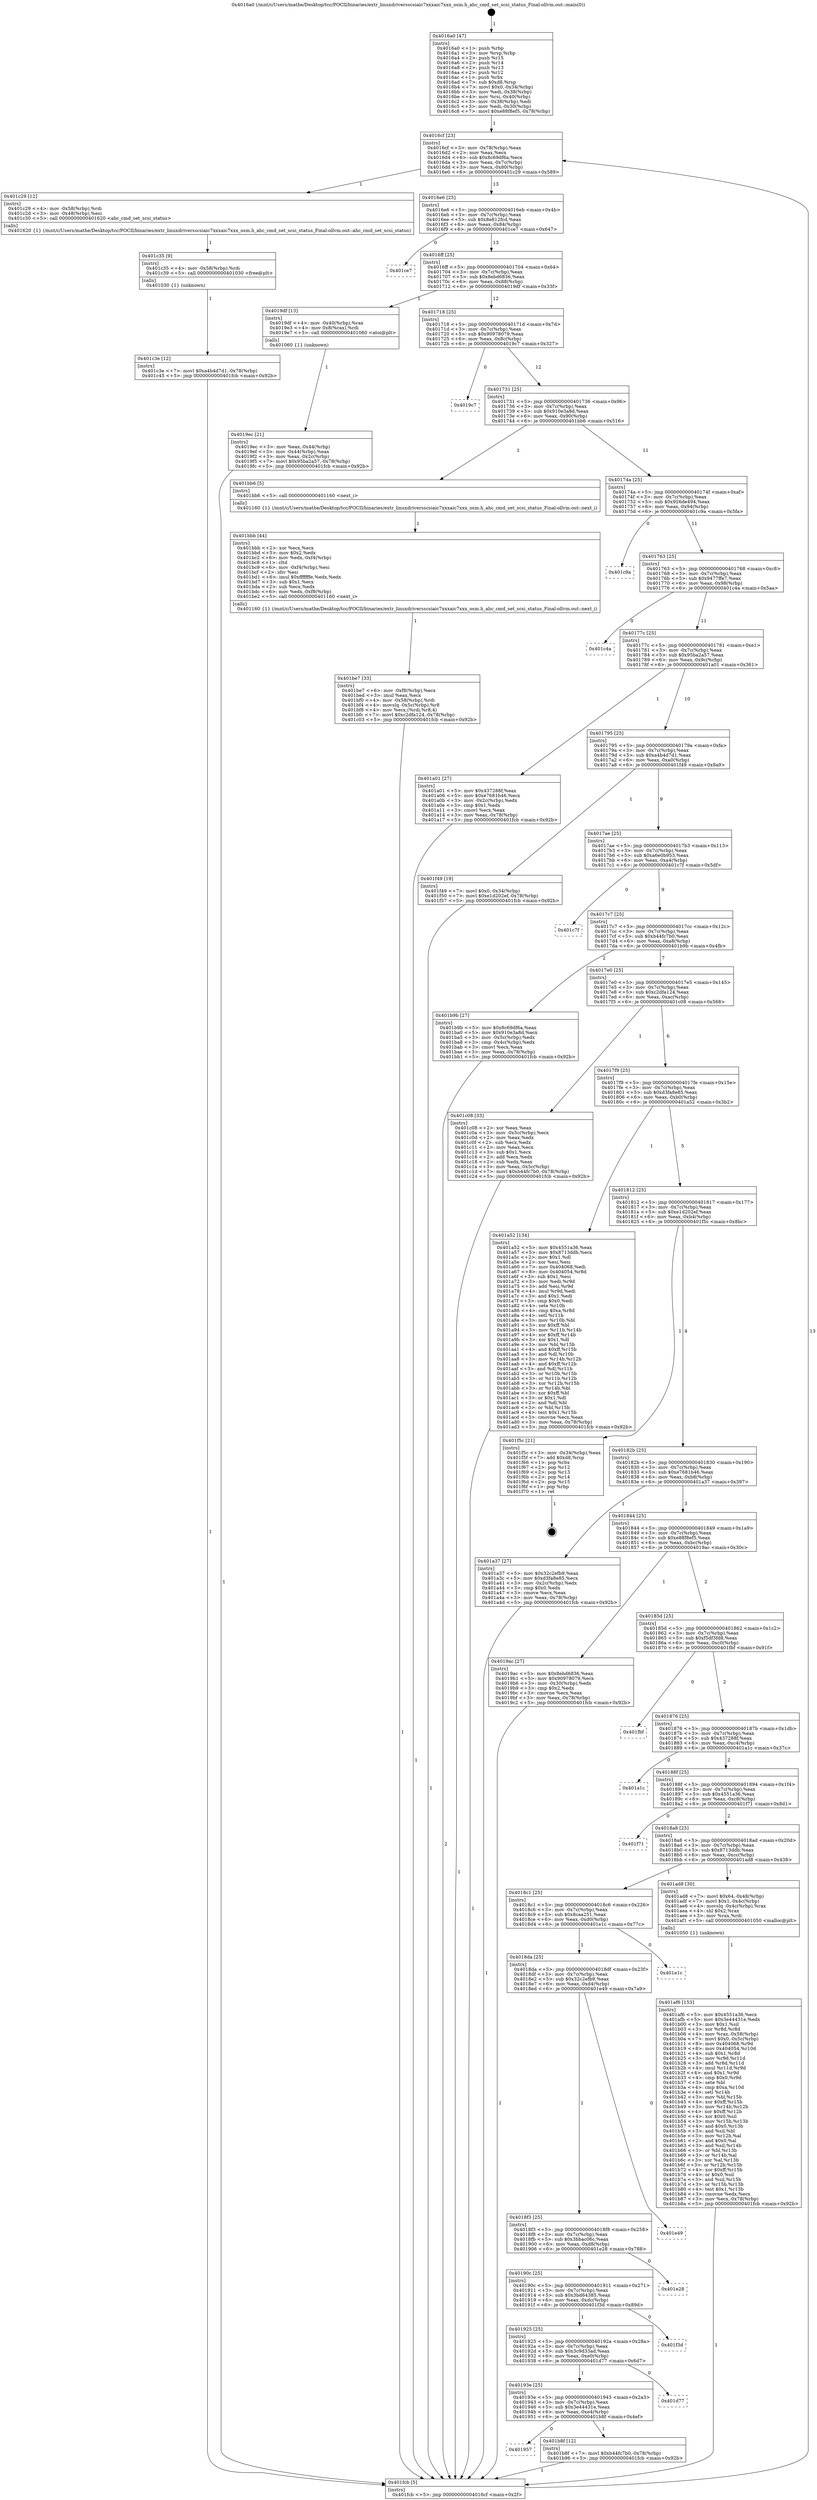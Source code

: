 digraph "0x4016a0" {
  label = "0x4016a0 (/mnt/c/Users/mathe/Desktop/tcc/POCII/binaries/extr_linuxdriversscsiaic7xxxaic7xxx_osm.h_ahc_cmd_set_scsi_status_Final-ollvm.out::main(0))"
  labelloc = "t"
  node[shape=record]

  Entry [label="",width=0.3,height=0.3,shape=circle,fillcolor=black,style=filled]
  "0x4016cf" [label="{
     0x4016cf [23]\l
     | [instrs]\l
     &nbsp;&nbsp;0x4016cf \<+3\>: mov -0x78(%rbp),%eax\l
     &nbsp;&nbsp;0x4016d2 \<+2\>: mov %eax,%ecx\l
     &nbsp;&nbsp;0x4016d4 \<+6\>: sub $0x8c69df6a,%ecx\l
     &nbsp;&nbsp;0x4016da \<+3\>: mov %eax,-0x7c(%rbp)\l
     &nbsp;&nbsp;0x4016dd \<+3\>: mov %ecx,-0x80(%rbp)\l
     &nbsp;&nbsp;0x4016e0 \<+6\>: je 0000000000401c29 \<main+0x589\>\l
  }"]
  "0x401c29" [label="{
     0x401c29 [12]\l
     | [instrs]\l
     &nbsp;&nbsp;0x401c29 \<+4\>: mov -0x58(%rbp),%rdi\l
     &nbsp;&nbsp;0x401c2d \<+3\>: mov -0x48(%rbp),%esi\l
     &nbsp;&nbsp;0x401c30 \<+5\>: call 0000000000401620 \<ahc_cmd_set_scsi_status\>\l
     | [calls]\l
     &nbsp;&nbsp;0x401620 \{1\} (/mnt/c/Users/mathe/Desktop/tcc/POCII/binaries/extr_linuxdriversscsiaic7xxxaic7xxx_osm.h_ahc_cmd_set_scsi_status_Final-ollvm.out::ahc_cmd_set_scsi_status)\l
  }"]
  "0x4016e6" [label="{
     0x4016e6 [25]\l
     | [instrs]\l
     &nbsp;&nbsp;0x4016e6 \<+5\>: jmp 00000000004016eb \<main+0x4b\>\l
     &nbsp;&nbsp;0x4016eb \<+3\>: mov -0x7c(%rbp),%eax\l
     &nbsp;&nbsp;0x4016ee \<+5\>: sub $0x8e812fcd,%eax\l
     &nbsp;&nbsp;0x4016f3 \<+6\>: mov %eax,-0x84(%rbp)\l
     &nbsp;&nbsp;0x4016f9 \<+6\>: je 0000000000401ce7 \<main+0x647\>\l
  }"]
  Exit [label="",width=0.3,height=0.3,shape=circle,fillcolor=black,style=filled,peripheries=2]
  "0x401ce7" [label="{
     0x401ce7\l
  }", style=dashed]
  "0x4016ff" [label="{
     0x4016ff [25]\l
     | [instrs]\l
     &nbsp;&nbsp;0x4016ff \<+5\>: jmp 0000000000401704 \<main+0x64\>\l
     &nbsp;&nbsp;0x401704 \<+3\>: mov -0x7c(%rbp),%eax\l
     &nbsp;&nbsp;0x401707 \<+5\>: sub $0x8ebd6836,%eax\l
     &nbsp;&nbsp;0x40170c \<+6\>: mov %eax,-0x88(%rbp)\l
     &nbsp;&nbsp;0x401712 \<+6\>: je 00000000004019df \<main+0x33f\>\l
  }"]
  "0x401c3e" [label="{
     0x401c3e [12]\l
     | [instrs]\l
     &nbsp;&nbsp;0x401c3e \<+7\>: movl $0xa4b4d7d1,-0x78(%rbp)\l
     &nbsp;&nbsp;0x401c45 \<+5\>: jmp 0000000000401fcb \<main+0x92b\>\l
  }"]
  "0x4019df" [label="{
     0x4019df [13]\l
     | [instrs]\l
     &nbsp;&nbsp;0x4019df \<+4\>: mov -0x40(%rbp),%rax\l
     &nbsp;&nbsp;0x4019e3 \<+4\>: mov 0x8(%rax),%rdi\l
     &nbsp;&nbsp;0x4019e7 \<+5\>: call 0000000000401060 \<atoi@plt\>\l
     | [calls]\l
     &nbsp;&nbsp;0x401060 \{1\} (unknown)\l
  }"]
  "0x401718" [label="{
     0x401718 [25]\l
     | [instrs]\l
     &nbsp;&nbsp;0x401718 \<+5\>: jmp 000000000040171d \<main+0x7d\>\l
     &nbsp;&nbsp;0x40171d \<+3\>: mov -0x7c(%rbp),%eax\l
     &nbsp;&nbsp;0x401720 \<+5\>: sub $0x90978079,%eax\l
     &nbsp;&nbsp;0x401725 \<+6\>: mov %eax,-0x8c(%rbp)\l
     &nbsp;&nbsp;0x40172b \<+6\>: je 00000000004019c7 \<main+0x327\>\l
  }"]
  "0x401c35" [label="{
     0x401c35 [9]\l
     | [instrs]\l
     &nbsp;&nbsp;0x401c35 \<+4\>: mov -0x58(%rbp),%rdi\l
     &nbsp;&nbsp;0x401c39 \<+5\>: call 0000000000401030 \<free@plt\>\l
     | [calls]\l
     &nbsp;&nbsp;0x401030 \{1\} (unknown)\l
  }"]
  "0x4019c7" [label="{
     0x4019c7\l
  }", style=dashed]
  "0x401731" [label="{
     0x401731 [25]\l
     | [instrs]\l
     &nbsp;&nbsp;0x401731 \<+5\>: jmp 0000000000401736 \<main+0x96\>\l
     &nbsp;&nbsp;0x401736 \<+3\>: mov -0x7c(%rbp),%eax\l
     &nbsp;&nbsp;0x401739 \<+5\>: sub $0x910e3a8d,%eax\l
     &nbsp;&nbsp;0x40173e \<+6\>: mov %eax,-0x90(%rbp)\l
     &nbsp;&nbsp;0x401744 \<+6\>: je 0000000000401bb6 \<main+0x516\>\l
  }"]
  "0x401be7" [label="{
     0x401be7 [33]\l
     | [instrs]\l
     &nbsp;&nbsp;0x401be7 \<+6\>: mov -0xf8(%rbp),%ecx\l
     &nbsp;&nbsp;0x401bed \<+3\>: imul %eax,%ecx\l
     &nbsp;&nbsp;0x401bf0 \<+4\>: mov -0x58(%rbp),%rdi\l
     &nbsp;&nbsp;0x401bf4 \<+4\>: movslq -0x5c(%rbp),%r8\l
     &nbsp;&nbsp;0x401bf8 \<+4\>: mov %ecx,(%rdi,%r8,4)\l
     &nbsp;&nbsp;0x401bfc \<+7\>: movl $0xc2dfa124,-0x78(%rbp)\l
     &nbsp;&nbsp;0x401c03 \<+5\>: jmp 0000000000401fcb \<main+0x92b\>\l
  }"]
  "0x401bb6" [label="{
     0x401bb6 [5]\l
     | [instrs]\l
     &nbsp;&nbsp;0x401bb6 \<+5\>: call 0000000000401160 \<next_i\>\l
     | [calls]\l
     &nbsp;&nbsp;0x401160 \{1\} (/mnt/c/Users/mathe/Desktop/tcc/POCII/binaries/extr_linuxdriversscsiaic7xxxaic7xxx_osm.h_ahc_cmd_set_scsi_status_Final-ollvm.out::next_i)\l
  }"]
  "0x40174a" [label="{
     0x40174a [25]\l
     | [instrs]\l
     &nbsp;&nbsp;0x40174a \<+5\>: jmp 000000000040174f \<main+0xaf\>\l
     &nbsp;&nbsp;0x40174f \<+3\>: mov -0x7c(%rbp),%eax\l
     &nbsp;&nbsp;0x401752 \<+5\>: sub $0x926de494,%eax\l
     &nbsp;&nbsp;0x401757 \<+6\>: mov %eax,-0x94(%rbp)\l
     &nbsp;&nbsp;0x40175d \<+6\>: je 0000000000401c9a \<main+0x5fa\>\l
  }"]
  "0x401bbb" [label="{
     0x401bbb [44]\l
     | [instrs]\l
     &nbsp;&nbsp;0x401bbb \<+2\>: xor %ecx,%ecx\l
     &nbsp;&nbsp;0x401bbd \<+5\>: mov $0x2,%edx\l
     &nbsp;&nbsp;0x401bc2 \<+6\>: mov %edx,-0xf4(%rbp)\l
     &nbsp;&nbsp;0x401bc8 \<+1\>: cltd\l
     &nbsp;&nbsp;0x401bc9 \<+6\>: mov -0xf4(%rbp),%esi\l
     &nbsp;&nbsp;0x401bcf \<+2\>: idiv %esi\l
     &nbsp;&nbsp;0x401bd1 \<+6\>: imul $0xfffffffe,%edx,%edx\l
     &nbsp;&nbsp;0x401bd7 \<+3\>: sub $0x1,%ecx\l
     &nbsp;&nbsp;0x401bda \<+2\>: sub %ecx,%edx\l
     &nbsp;&nbsp;0x401bdc \<+6\>: mov %edx,-0xf8(%rbp)\l
     &nbsp;&nbsp;0x401be2 \<+5\>: call 0000000000401160 \<next_i\>\l
     | [calls]\l
     &nbsp;&nbsp;0x401160 \{1\} (/mnt/c/Users/mathe/Desktop/tcc/POCII/binaries/extr_linuxdriversscsiaic7xxxaic7xxx_osm.h_ahc_cmd_set_scsi_status_Final-ollvm.out::next_i)\l
  }"]
  "0x401c9a" [label="{
     0x401c9a\l
  }", style=dashed]
  "0x401763" [label="{
     0x401763 [25]\l
     | [instrs]\l
     &nbsp;&nbsp;0x401763 \<+5\>: jmp 0000000000401768 \<main+0xc8\>\l
     &nbsp;&nbsp;0x401768 \<+3\>: mov -0x7c(%rbp),%eax\l
     &nbsp;&nbsp;0x40176b \<+5\>: sub $0x9477ffe7,%eax\l
     &nbsp;&nbsp;0x401770 \<+6\>: mov %eax,-0x98(%rbp)\l
     &nbsp;&nbsp;0x401776 \<+6\>: je 0000000000401c4a \<main+0x5aa\>\l
  }"]
  "0x401957" [label="{
     0x401957\l
  }", style=dashed]
  "0x401c4a" [label="{
     0x401c4a\l
  }", style=dashed]
  "0x40177c" [label="{
     0x40177c [25]\l
     | [instrs]\l
     &nbsp;&nbsp;0x40177c \<+5\>: jmp 0000000000401781 \<main+0xe1\>\l
     &nbsp;&nbsp;0x401781 \<+3\>: mov -0x7c(%rbp),%eax\l
     &nbsp;&nbsp;0x401784 \<+5\>: sub $0x95ba2a57,%eax\l
     &nbsp;&nbsp;0x401789 \<+6\>: mov %eax,-0x9c(%rbp)\l
     &nbsp;&nbsp;0x40178f \<+6\>: je 0000000000401a01 \<main+0x361\>\l
  }"]
  "0x401b8f" [label="{
     0x401b8f [12]\l
     | [instrs]\l
     &nbsp;&nbsp;0x401b8f \<+7\>: movl $0xb44fc7b0,-0x78(%rbp)\l
     &nbsp;&nbsp;0x401b96 \<+5\>: jmp 0000000000401fcb \<main+0x92b\>\l
  }"]
  "0x401a01" [label="{
     0x401a01 [27]\l
     | [instrs]\l
     &nbsp;&nbsp;0x401a01 \<+5\>: mov $0x437288f,%eax\l
     &nbsp;&nbsp;0x401a06 \<+5\>: mov $0xe7681b46,%ecx\l
     &nbsp;&nbsp;0x401a0b \<+3\>: mov -0x2c(%rbp),%edx\l
     &nbsp;&nbsp;0x401a0e \<+3\>: cmp $0x1,%edx\l
     &nbsp;&nbsp;0x401a11 \<+3\>: cmovl %ecx,%eax\l
     &nbsp;&nbsp;0x401a14 \<+3\>: mov %eax,-0x78(%rbp)\l
     &nbsp;&nbsp;0x401a17 \<+5\>: jmp 0000000000401fcb \<main+0x92b\>\l
  }"]
  "0x401795" [label="{
     0x401795 [25]\l
     | [instrs]\l
     &nbsp;&nbsp;0x401795 \<+5\>: jmp 000000000040179a \<main+0xfa\>\l
     &nbsp;&nbsp;0x40179a \<+3\>: mov -0x7c(%rbp),%eax\l
     &nbsp;&nbsp;0x40179d \<+5\>: sub $0xa4b4d7d1,%eax\l
     &nbsp;&nbsp;0x4017a2 \<+6\>: mov %eax,-0xa0(%rbp)\l
     &nbsp;&nbsp;0x4017a8 \<+6\>: je 0000000000401f49 \<main+0x8a9\>\l
  }"]
  "0x40193e" [label="{
     0x40193e [25]\l
     | [instrs]\l
     &nbsp;&nbsp;0x40193e \<+5\>: jmp 0000000000401943 \<main+0x2a3\>\l
     &nbsp;&nbsp;0x401943 \<+3\>: mov -0x7c(%rbp),%eax\l
     &nbsp;&nbsp;0x401946 \<+5\>: sub $0x3e44431e,%eax\l
     &nbsp;&nbsp;0x40194b \<+6\>: mov %eax,-0xe4(%rbp)\l
     &nbsp;&nbsp;0x401951 \<+6\>: je 0000000000401b8f \<main+0x4ef\>\l
  }"]
  "0x401f49" [label="{
     0x401f49 [19]\l
     | [instrs]\l
     &nbsp;&nbsp;0x401f49 \<+7\>: movl $0x0,-0x34(%rbp)\l
     &nbsp;&nbsp;0x401f50 \<+7\>: movl $0xe1d202ef,-0x78(%rbp)\l
     &nbsp;&nbsp;0x401f57 \<+5\>: jmp 0000000000401fcb \<main+0x92b\>\l
  }"]
  "0x4017ae" [label="{
     0x4017ae [25]\l
     | [instrs]\l
     &nbsp;&nbsp;0x4017ae \<+5\>: jmp 00000000004017b3 \<main+0x113\>\l
     &nbsp;&nbsp;0x4017b3 \<+3\>: mov -0x7c(%rbp),%eax\l
     &nbsp;&nbsp;0x4017b6 \<+5\>: sub $0xa6e0b953,%eax\l
     &nbsp;&nbsp;0x4017bb \<+6\>: mov %eax,-0xa4(%rbp)\l
     &nbsp;&nbsp;0x4017c1 \<+6\>: je 0000000000401c7f \<main+0x5df\>\l
  }"]
  "0x401d77" [label="{
     0x401d77\l
  }", style=dashed]
  "0x401c7f" [label="{
     0x401c7f\l
  }", style=dashed]
  "0x4017c7" [label="{
     0x4017c7 [25]\l
     | [instrs]\l
     &nbsp;&nbsp;0x4017c7 \<+5\>: jmp 00000000004017cc \<main+0x12c\>\l
     &nbsp;&nbsp;0x4017cc \<+3\>: mov -0x7c(%rbp),%eax\l
     &nbsp;&nbsp;0x4017cf \<+5\>: sub $0xb44fc7b0,%eax\l
     &nbsp;&nbsp;0x4017d4 \<+6\>: mov %eax,-0xa8(%rbp)\l
     &nbsp;&nbsp;0x4017da \<+6\>: je 0000000000401b9b \<main+0x4fb\>\l
  }"]
  "0x401925" [label="{
     0x401925 [25]\l
     | [instrs]\l
     &nbsp;&nbsp;0x401925 \<+5\>: jmp 000000000040192a \<main+0x28a\>\l
     &nbsp;&nbsp;0x40192a \<+3\>: mov -0x7c(%rbp),%eax\l
     &nbsp;&nbsp;0x40192d \<+5\>: sub $0x3c9d33ad,%eax\l
     &nbsp;&nbsp;0x401932 \<+6\>: mov %eax,-0xe0(%rbp)\l
     &nbsp;&nbsp;0x401938 \<+6\>: je 0000000000401d77 \<main+0x6d7\>\l
  }"]
  "0x401b9b" [label="{
     0x401b9b [27]\l
     | [instrs]\l
     &nbsp;&nbsp;0x401b9b \<+5\>: mov $0x8c69df6a,%eax\l
     &nbsp;&nbsp;0x401ba0 \<+5\>: mov $0x910e3a8d,%ecx\l
     &nbsp;&nbsp;0x401ba5 \<+3\>: mov -0x5c(%rbp),%edx\l
     &nbsp;&nbsp;0x401ba8 \<+3\>: cmp -0x4c(%rbp),%edx\l
     &nbsp;&nbsp;0x401bab \<+3\>: cmovl %ecx,%eax\l
     &nbsp;&nbsp;0x401bae \<+3\>: mov %eax,-0x78(%rbp)\l
     &nbsp;&nbsp;0x401bb1 \<+5\>: jmp 0000000000401fcb \<main+0x92b\>\l
  }"]
  "0x4017e0" [label="{
     0x4017e0 [25]\l
     | [instrs]\l
     &nbsp;&nbsp;0x4017e0 \<+5\>: jmp 00000000004017e5 \<main+0x145\>\l
     &nbsp;&nbsp;0x4017e5 \<+3\>: mov -0x7c(%rbp),%eax\l
     &nbsp;&nbsp;0x4017e8 \<+5\>: sub $0xc2dfa124,%eax\l
     &nbsp;&nbsp;0x4017ed \<+6\>: mov %eax,-0xac(%rbp)\l
     &nbsp;&nbsp;0x4017f3 \<+6\>: je 0000000000401c08 \<main+0x568\>\l
  }"]
  "0x401f3d" [label="{
     0x401f3d\l
  }", style=dashed]
  "0x401c08" [label="{
     0x401c08 [33]\l
     | [instrs]\l
     &nbsp;&nbsp;0x401c08 \<+2\>: xor %eax,%eax\l
     &nbsp;&nbsp;0x401c0a \<+3\>: mov -0x5c(%rbp),%ecx\l
     &nbsp;&nbsp;0x401c0d \<+2\>: mov %eax,%edx\l
     &nbsp;&nbsp;0x401c0f \<+2\>: sub %ecx,%edx\l
     &nbsp;&nbsp;0x401c11 \<+2\>: mov %eax,%ecx\l
     &nbsp;&nbsp;0x401c13 \<+3\>: sub $0x1,%ecx\l
     &nbsp;&nbsp;0x401c16 \<+2\>: add %ecx,%edx\l
     &nbsp;&nbsp;0x401c18 \<+2\>: sub %edx,%eax\l
     &nbsp;&nbsp;0x401c1a \<+3\>: mov %eax,-0x5c(%rbp)\l
     &nbsp;&nbsp;0x401c1d \<+7\>: movl $0xb44fc7b0,-0x78(%rbp)\l
     &nbsp;&nbsp;0x401c24 \<+5\>: jmp 0000000000401fcb \<main+0x92b\>\l
  }"]
  "0x4017f9" [label="{
     0x4017f9 [25]\l
     | [instrs]\l
     &nbsp;&nbsp;0x4017f9 \<+5\>: jmp 00000000004017fe \<main+0x15e\>\l
     &nbsp;&nbsp;0x4017fe \<+3\>: mov -0x7c(%rbp),%eax\l
     &nbsp;&nbsp;0x401801 \<+5\>: sub $0xd3fa8e85,%eax\l
     &nbsp;&nbsp;0x401806 \<+6\>: mov %eax,-0xb0(%rbp)\l
     &nbsp;&nbsp;0x40180c \<+6\>: je 0000000000401a52 \<main+0x3b2\>\l
  }"]
  "0x40190c" [label="{
     0x40190c [25]\l
     | [instrs]\l
     &nbsp;&nbsp;0x40190c \<+5\>: jmp 0000000000401911 \<main+0x271\>\l
     &nbsp;&nbsp;0x401911 \<+3\>: mov -0x7c(%rbp),%eax\l
     &nbsp;&nbsp;0x401914 \<+5\>: sub $0x3bd64385,%eax\l
     &nbsp;&nbsp;0x401919 \<+6\>: mov %eax,-0xdc(%rbp)\l
     &nbsp;&nbsp;0x40191f \<+6\>: je 0000000000401f3d \<main+0x89d\>\l
  }"]
  "0x401a52" [label="{
     0x401a52 [134]\l
     | [instrs]\l
     &nbsp;&nbsp;0x401a52 \<+5\>: mov $0x4551a36,%eax\l
     &nbsp;&nbsp;0x401a57 \<+5\>: mov $0x8713ddb,%ecx\l
     &nbsp;&nbsp;0x401a5c \<+2\>: mov $0x1,%dl\l
     &nbsp;&nbsp;0x401a5e \<+2\>: xor %esi,%esi\l
     &nbsp;&nbsp;0x401a60 \<+7\>: mov 0x404068,%edi\l
     &nbsp;&nbsp;0x401a67 \<+8\>: mov 0x404054,%r8d\l
     &nbsp;&nbsp;0x401a6f \<+3\>: sub $0x1,%esi\l
     &nbsp;&nbsp;0x401a72 \<+3\>: mov %edi,%r9d\l
     &nbsp;&nbsp;0x401a75 \<+3\>: add %esi,%r9d\l
     &nbsp;&nbsp;0x401a78 \<+4\>: imul %r9d,%edi\l
     &nbsp;&nbsp;0x401a7c \<+3\>: and $0x1,%edi\l
     &nbsp;&nbsp;0x401a7f \<+3\>: cmp $0x0,%edi\l
     &nbsp;&nbsp;0x401a82 \<+4\>: sete %r10b\l
     &nbsp;&nbsp;0x401a86 \<+4\>: cmp $0xa,%r8d\l
     &nbsp;&nbsp;0x401a8a \<+4\>: setl %r11b\l
     &nbsp;&nbsp;0x401a8e \<+3\>: mov %r10b,%bl\l
     &nbsp;&nbsp;0x401a91 \<+3\>: xor $0xff,%bl\l
     &nbsp;&nbsp;0x401a94 \<+3\>: mov %r11b,%r14b\l
     &nbsp;&nbsp;0x401a97 \<+4\>: xor $0xff,%r14b\l
     &nbsp;&nbsp;0x401a9b \<+3\>: xor $0x1,%dl\l
     &nbsp;&nbsp;0x401a9e \<+3\>: mov %bl,%r15b\l
     &nbsp;&nbsp;0x401aa1 \<+4\>: and $0xff,%r15b\l
     &nbsp;&nbsp;0x401aa5 \<+3\>: and %dl,%r10b\l
     &nbsp;&nbsp;0x401aa8 \<+3\>: mov %r14b,%r12b\l
     &nbsp;&nbsp;0x401aab \<+4\>: and $0xff,%r12b\l
     &nbsp;&nbsp;0x401aaf \<+3\>: and %dl,%r11b\l
     &nbsp;&nbsp;0x401ab2 \<+3\>: or %r10b,%r15b\l
     &nbsp;&nbsp;0x401ab5 \<+3\>: or %r11b,%r12b\l
     &nbsp;&nbsp;0x401ab8 \<+3\>: xor %r12b,%r15b\l
     &nbsp;&nbsp;0x401abb \<+3\>: or %r14b,%bl\l
     &nbsp;&nbsp;0x401abe \<+3\>: xor $0xff,%bl\l
     &nbsp;&nbsp;0x401ac1 \<+3\>: or $0x1,%dl\l
     &nbsp;&nbsp;0x401ac4 \<+2\>: and %dl,%bl\l
     &nbsp;&nbsp;0x401ac6 \<+3\>: or %bl,%r15b\l
     &nbsp;&nbsp;0x401ac9 \<+4\>: test $0x1,%r15b\l
     &nbsp;&nbsp;0x401acd \<+3\>: cmovne %ecx,%eax\l
     &nbsp;&nbsp;0x401ad0 \<+3\>: mov %eax,-0x78(%rbp)\l
     &nbsp;&nbsp;0x401ad3 \<+5\>: jmp 0000000000401fcb \<main+0x92b\>\l
  }"]
  "0x401812" [label="{
     0x401812 [25]\l
     | [instrs]\l
     &nbsp;&nbsp;0x401812 \<+5\>: jmp 0000000000401817 \<main+0x177\>\l
     &nbsp;&nbsp;0x401817 \<+3\>: mov -0x7c(%rbp),%eax\l
     &nbsp;&nbsp;0x40181a \<+5\>: sub $0xe1d202ef,%eax\l
     &nbsp;&nbsp;0x40181f \<+6\>: mov %eax,-0xb4(%rbp)\l
     &nbsp;&nbsp;0x401825 \<+6\>: je 0000000000401f5c \<main+0x8bc\>\l
  }"]
  "0x401e28" [label="{
     0x401e28\l
  }", style=dashed]
  "0x401f5c" [label="{
     0x401f5c [21]\l
     | [instrs]\l
     &nbsp;&nbsp;0x401f5c \<+3\>: mov -0x34(%rbp),%eax\l
     &nbsp;&nbsp;0x401f5f \<+7\>: add $0xd8,%rsp\l
     &nbsp;&nbsp;0x401f66 \<+1\>: pop %rbx\l
     &nbsp;&nbsp;0x401f67 \<+2\>: pop %r12\l
     &nbsp;&nbsp;0x401f69 \<+2\>: pop %r13\l
     &nbsp;&nbsp;0x401f6b \<+2\>: pop %r14\l
     &nbsp;&nbsp;0x401f6d \<+2\>: pop %r15\l
     &nbsp;&nbsp;0x401f6f \<+1\>: pop %rbp\l
     &nbsp;&nbsp;0x401f70 \<+1\>: ret\l
  }"]
  "0x40182b" [label="{
     0x40182b [25]\l
     | [instrs]\l
     &nbsp;&nbsp;0x40182b \<+5\>: jmp 0000000000401830 \<main+0x190\>\l
     &nbsp;&nbsp;0x401830 \<+3\>: mov -0x7c(%rbp),%eax\l
     &nbsp;&nbsp;0x401833 \<+5\>: sub $0xe7681b46,%eax\l
     &nbsp;&nbsp;0x401838 \<+6\>: mov %eax,-0xb8(%rbp)\l
     &nbsp;&nbsp;0x40183e \<+6\>: je 0000000000401a37 \<main+0x397\>\l
  }"]
  "0x4018f3" [label="{
     0x4018f3 [25]\l
     | [instrs]\l
     &nbsp;&nbsp;0x4018f3 \<+5\>: jmp 00000000004018f8 \<main+0x258\>\l
     &nbsp;&nbsp;0x4018f8 \<+3\>: mov -0x7c(%rbp),%eax\l
     &nbsp;&nbsp;0x4018fb \<+5\>: sub $0x3bbac06c,%eax\l
     &nbsp;&nbsp;0x401900 \<+6\>: mov %eax,-0xd8(%rbp)\l
     &nbsp;&nbsp;0x401906 \<+6\>: je 0000000000401e28 \<main+0x788\>\l
  }"]
  "0x401a37" [label="{
     0x401a37 [27]\l
     | [instrs]\l
     &nbsp;&nbsp;0x401a37 \<+5\>: mov $0x32c2efb9,%eax\l
     &nbsp;&nbsp;0x401a3c \<+5\>: mov $0xd3fa8e85,%ecx\l
     &nbsp;&nbsp;0x401a41 \<+3\>: mov -0x2c(%rbp),%edx\l
     &nbsp;&nbsp;0x401a44 \<+3\>: cmp $0x0,%edx\l
     &nbsp;&nbsp;0x401a47 \<+3\>: cmove %ecx,%eax\l
     &nbsp;&nbsp;0x401a4a \<+3\>: mov %eax,-0x78(%rbp)\l
     &nbsp;&nbsp;0x401a4d \<+5\>: jmp 0000000000401fcb \<main+0x92b\>\l
  }"]
  "0x401844" [label="{
     0x401844 [25]\l
     | [instrs]\l
     &nbsp;&nbsp;0x401844 \<+5\>: jmp 0000000000401849 \<main+0x1a9\>\l
     &nbsp;&nbsp;0x401849 \<+3\>: mov -0x7c(%rbp),%eax\l
     &nbsp;&nbsp;0x40184c \<+5\>: sub $0xe88f8ef5,%eax\l
     &nbsp;&nbsp;0x401851 \<+6\>: mov %eax,-0xbc(%rbp)\l
     &nbsp;&nbsp;0x401857 \<+6\>: je 00000000004019ac \<main+0x30c\>\l
  }"]
  "0x401e49" [label="{
     0x401e49\l
  }", style=dashed]
  "0x4019ac" [label="{
     0x4019ac [27]\l
     | [instrs]\l
     &nbsp;&nbsp;0x4019ac \<+5\>: mov $0x8ebd6836,%eax\l
     &nbsp;&nbsp;0x4019b1 \<+5\>: mov $0x90978079,%ecx\l
     &nbsp;&nbsp;0x4019b6 \<+3\>: mov -0x30(%rbp),%edx\l
     &nbsp;&nbsp;0x4019b9 \<+3\>: cmp $0x2,%edx\l
     &nbsp;&nbsp;0x4019bc \<+3\>: cmovne %ecx,%eax\l
     &nbsp;&nbsp;0x4019bf \<+3\>: mov %eax,-0x78(%rbp)\l
     &nbsp;&nbsp;0x4019c2 \<+5\>: jmp 0000000000401fcb \<main+0x92b\>\l
  }"]
  "0x40185d" [label="{
     0x40185d [25]\l
     | [instrs]\l
     &nbsp;&nbsp;0x40185d \<+5\>: jmp 0000000000401862 \<main+0x1c2\>\l
     &nbsp;&nbsp;0x401862 \<+3\>: mov -0x7c(%rbp),%eax\l
     &nbsp;&nbsp;0x401865 \<+5\>: sub $0xf5df3fd8,%eax\l
     &nbsp;&nbsp;0x40186a \<+6\>: mov %eax,-0xc0(%rbp)\l
     &nbsp;&nbsp;0x401870 \<+6\>: je 0000000000401fbf \<main+0x91f\>\l
  }"]
  "0x401fcb" [label="{
     0x401fcb [5]\l
     | [instrs]\l
     &nbsp;&nbsp;0x401fcb \<+5\>: jmp 00000000004016cf \<main+0x2f\>\l
  }"]
  "0x4016a0" [label="{
     0x4016a0 [47]\l
     | [instrs]\l
     &nbsp;&nbsp;0x4016a0 \<+1\>: push %rbp\l
     &nbsp;&nbsp;0x4016a1 \<+3\>: mov %rsp,%rbp\l
     &nbsp;&nbsp;0x4016a4 \<+2\>: push %r15\l
     &nbsp;&nbsp;0x4016a6 \<+2\>: push %r14\l
     &nbsp;&nbsp;0x4016a8 \<+2\>: push %r13\l
     &nbsp;&nbsp;0x4016aa \<+2\>: push %r12\l
     &nbsp;&nbsp;0x4016ac \<+1\>: push %rbx\l
     &nbsp;&nbsp;0x4016ad \<+7\>: sub $0xd8,%rsp\l
     &nbsp;&nbsp;0x4016b4 \<+7\>: movl $0x0,-0x34(%rbp)\l
     &nbsp;&nbsp;0x4016bb \<+3\>: mov %edi,-0x38(%rbp)\l
     &nbsp;&nbsp;0x4016be \<+4\>: mov %rsi,-0x40(%rbp)\l
     &nbsp;&nbsp;0x4016c2 \<+3\>: mov -0x38(%rbp),%edi\l
     &nbsp;&nbsp;0x4016c5 \<+3\>: mov %edi,-0x30(%rbp)\l
     &nbsp;&nbsp;0x4016c8 \<+7\>: movl $0xe88f8ef5,-0x78(%rbp)\l
  }"]
  "0x4019ec" [label="{
     0x4019ec [21]\l
     | [instrs]\l
     &nbsp;&nbsp;0x4019ec \<+3\>: mov %eax,-0x44(%rbp)\l
     &nbsp;&nbsp;0x4019ef \<+3\>: mov -0x44(%rbp),%eax\l
     &nbsp;&nbsp;0x4019f2 \<+3\>: mov %eax,-0x2c(%rbp)\l
     &nbsp;&nbsp;0x4019f5 \<+7\>: movl $0x95ba2a57,-0x78(%rbp)\l
     &nbsp;&nbsp;0x4019fc \<+5\>: jmp 0000000000401fcb \<main+0x92b\>\l
  }"]
  "0x4018da" [label="{
     0x4018da [25]\l
     | [instrs]\l
     &nbsp;&nbsp;0x4018da \<+5\>: jmp 00000000004018df \<main+0x23f\>\l
     &nbsp;&nbsp;0x4018df \<+3\>: mov -0x7c(%rbp),%eax\l
     &nbsp;&nbsp;0x4018e2 \<+5\>: sub $0x32c2efb9,%eax\l
     &nbsp;&nbsp;0x4018e7 \<+6\>: mov %eax,-0xd4(%rbp)\l
     &nbsp;&nbsp;0x4018ed \<+6\>: je 0000000000401e49 \<main+0x7a9\>\l
  }"]
  "0x401fbf" [label="{
     0x401fbf\l
  }", style=dashed]
  "0x401876" [label="{
     0x401876 [25]\l
     | [instrs]\l
     &nbsp;&nbsp;0x401876 \<+5\>: jmp 000000000040187b \<main+0x1db\>\l
     &nbsp;&nbsp;0x40187b \<+3\>: mov -0x7c(%rbp),%eax\l
     &nbsp;&nbsp;0x40187e \<+5\>: sub $0x437288f,%eax\l
     &nbsp;&nbsp;0x401883 \<+6\>: mov %eax,-0xc4(%rbp)\l
     &nbsp;&nbsp;0x401889 \<+6\>: je 0000000000401a1c \<main+0x37c\>\l
  }"]
  "0x401e1c" [label="{
     0x401e1c\l
  }", style=dashed]
  "0x401a1c" [label="{
     0x401a1c\l
  }", style=dashed]
  "0x40188f" [label="{
     0x40188f [25]\l
     | [instrs]\l
     &nbsp;&nbsp;0x40188f \<+5\>: jmp 0000000000401894 \<main+0x1f4\>\l
     &nbsp;&nbsp;0x401894 \<+3\>: mov -0x7c(%rbp),%eax\l
     &nbsp;&nbsp;0x401897 \<+5\>: sub $0x4551a36,%eax\l
     &nbsp;&nbsp;0x40189c \<+6\>: mov %eax,-0xc8(%rbp)\l
     &nbsp;&nbsp;0x4018a2 \<+6\>: je 0000000000401f71 \<main+0x8d1\>\l
  }"]
  "0x401af6" [label="{
     0x401af6 [153]\l
     | [instrs]\l
     &nbsp;&nbsp;0x401af6 \<+5\>: mov $0x4551a36,%ecx\l
     &nbsp;&nbsp;0x401afb \<+5\>: mov $0x3e44431e,%edx\l
     &nbsp;&nbsp;0x401b00 \<+3\>: mov $0x1,%sil\l
     &nbsp;&nbsp;0x401b03 \<+3\>: xor %r8d,%r8d\l
     &nbsp;&nbsp;0x401b06 \<+4\>: mov %rax,-0x58(%rbp)\l
     &nbsp;&nbsp;0x401b0a \<+7\>: movl $0x0,-0x5c(%rbp)\l
     &nbsp;&nbsp;0x401b11 \<+8\>: mov 0x404068,%r9d\l
     &nbsp;&nbsp;0x401b19 \<+8\>: mov 0x404054,%r10d\l
     &nbsp;&nbsp;0x401b21 \<+4\>: sub $0x1,%r8d\l
     &nbsp;&nbsp;0x401b25 \<+3\>: mov %r9d,%r11d\l
     &nbsp;&nbsp;0x401b28 \<+3\>: add %r8d,%r11d\l
     &nbsp;&nbsp;0x401b2b \<+4\>: imul %r11d,%r9d\l
     &nbsp;&nbsp;0x401b2f \<+4\>: and $0x1,%r9d\l
     &nbsp;&nbsp;0x401b33 \<+4\>: cmp $0x0,%r9d\l
     &nbsp;&nbsp;0x401b37 \<+3\>: sete %bl\l
     &nbsp;&nbsp;0x401b3a \<+4\>: cmp $0xa,%r10d\l
     &nbsp;&nbsp;0x401b3e \<+4\>: setl %r14b\l
     &nbsp;&nbsp;0x401b42 \<+3\>: mov %bl,%r15b\l
     &nbsp;&nbsp;0x401b45 \<+4\>: xor $0xff,%r15b\l
     &nbsp;&nbsp;0x401b49 \<+3\>: mov %r14b,%r12b\l
     &nbsp;&nbsp;0x401b4c \<+4\>: xor $0xff,%r12b\l
     &nbsp;&nbsp;0x401b50 \<+4\>: xor $0x0,%sil\l
     &nbsp;&nbsp;0x401b54 \<+3\>: mov %r15b,%r13b\l
     &nbsp;&nbsp;0x401b57 \<+4\>: and $0x0,%r13b\l
     &nbsp;&nbsp;0x401b5b \<+3\>: and %sil,%bl\l
     &nbsp;&nbsp;0x401b5e \<+3\>: mov %r12b,%al\l
     &nbsp;&nbsp;0x401b61 \<+2\>: and $0x0,%al\l
     &nbsp;&nbsp;0x401b63 \<+3\>: and %sil,%r14b\l
     &nbsp;&nbsp;0x401b66 \<+3\>: or %bl,%r13b\l
     &nbsp;&nbsp;0x401b69 \<+3\>: or %r14b,%al\l
     &nbsp;&nbsp;0x401b6c \<+3\>: xor %al,%r13b\l
     &nbsp;&nbsp;0x401b6f \<+3\>: or %r12b,%r15b\l
     &nbsp;&nbsp;0x401b72 \<+4\>: xor $0xff,%r15b\l
     &nbsp;&nbsp;0x401b76 \<+4\>: or $0x0,%sil\l
     &nbsp;&nbsp;0x401b7a \<+3\>: and %sil,%r15b\l
     &nbsp;&nbsp;0x401b7d \<+3\>: or %r15b,%r13b\l
     &nbsp;&nbsp;0x401b80 \<+4\>: test $0x1,%r13b\l
     &nbsp;&nbsp;0x401b84 \<+3\>: cmovne %edx,%ecx\l
     &nbsp;&nbsp;0x401b87 \<+3\>: mov %ecx,-0x78(%rbp)\l
     &nbsp;&nbsp;0x401b8a \<+5\>: jmp 0000000000401fcb \<main+0x92b\>\l
  }"]
  "0x401f71" [label="{
     0x401f71\l
  }", style=dashed]
  "0x4018a8" [label="{
     0x4018a8 [25]\l
     | [instrs]\l
     &nbsp;&nbsp;0x4018a8 \<+5\>: jmp 00000000004018ad \<main+0x20d\>\l
     &nbsp;&nbsp;0x4018ad \<+3\>: mov -0x7c(%rbp),%eax\l
     &nbsp;&nbsp;0x4018b0 \<+5\>: sub $0x8713ddb,%eax\l
     &nbsp;&nbsp;0x4018b5 \<+6\>: mov %eax,-0xcc(%rbp)\l
     &nbsp;&nbsp;0x4018bb \<+6\>: je 0000000000401ad8 \<main+0x438\>\l
  }"]
  "0x4018c1" [label="{
     0x4018c1 [25]\l
     | [instrs]\l
     &nbsp;&nbsp;0x4018c1 \<+5\>: jmp 00000000004018c6 \<main+0x226\>\l
     &nbsp;&nbsp;0x4018c6 \<+3\>: mov -0x7c(%rbp),%eax\l
     &nbsp;&nbsp;0x4018c9 \<+5\>: sub $0x8caa251,%eax\l
     &nbsp;&nbsp;0x4018ce \<+6\>: mov %eax,-0xd0(%rbp)\l
     &nbsp;&nbsp;0x4018d4 \<+6\>: je 0000000000401e1c \<main+0x77c\>\l
  }"]
  "0x401ad8" [label="{
     0x401ad8 [30]\l
     | [instrs]\l
     &nbsp;&nbsp;0x401ad8 \<+7\>: movl $0x64,-0x48(%rbp)\l
     &nbsp;&nbsp;0x401adf \<+7\>: movl $0x1,-0x4c(%rbp)\l
     &nbsp;&nbsp;0x401ae6 \<+4\>: movslq -0x4c(%rbp),%rax\l
     &nbsp;&nbsp;0x401aea \<+4\>: shl $0x2,%rax\l
     &nbsp;&nbsp;0x401aee \<+3\>: mov %rax,%rdi\l
     &nbsp;&nbsp;0x401af1 \<+5\>: call 0000000000401050 \<malloc@plt\>\l
     | [calls]\l
     &nbsp;&nbsp;0x401050 \{1\} (unknown)\l
  }"]
  Entry -> "0x4016a0" [label=" 1"]
  "0x4016cf" -> "0x401c29" [label=" 1"]
  "0x4016cf" -> "0x4016e6" [label=" 13"]
  "0x401f5c" -> Exit [label=" 1"]
  "0x4016e6" -> "0x401ce7" [label=" 0"]
  "0x4016e6" -> "0x4016ff" [label=" 13"]
  "0x401f49" -> "0x401fcb" [label=" 1"]
  "0x4016ff" -> "0x4019df" [label=" 1"]
  "0x4016ff" -> "0x401718" [label=" 12"]
  "0x401c3e" -> "0x401fcb" [label=" 1"]
  "0x401718" -> "0x4019c7" [label=" 0"]
  "0x401718" -> "0x401731" [label=" 12"]
  "0x401c35" -> "0x401c3e" [label=" 1"]
  "0x401731" -> "0x401bb6" [label=" 1"]
  "0x401731" -> "0x40174a" [label=" 11"]
  "0x401c29" -> "0x401c35" [label=" 1"]
  "0x40174a" -> "0x401c9a" [label=" 0"]
  "0x40174a" -> "0x401763" [label=" 11"]
  "0x401c08" -> "0x401fcb" [label=" 1"]
  "0x401763" -> "0x401c4a" [label=" 0"]
  "0x401763" -> "0x40177c" [label=" 11"]
  "0x401be7" -> "0x401fcb" [label=" 1"]
  "0x40177c" -> "0x401a01" [label=" 1"]
  "0x40177c" -> "0x401795" [label=" 10"]
  "0x401bbb" -> "0x401be7" [label=" 1"]
  "0x401795" -> "0x401f49" [label=" 1"]
  "0x401795" -> "0x4017ae" [label=" 9"]
  "0x401b9b" -> "0x401fcb" [label=" 2"]
  "0x4017ae" -> "0x401c7f" [label=" 0"]
  "0x4017ae" -> "0x4017c7" [label=" 9"]
  "0x401b8f" -> "0x401fcb" [label=" 1"]
  "0x4017c7" -> "0x401b9b" [label=" 2"]
  "0x4017c7" -> "0x4017e0" [label=" 7"]
  "0x40193e" -> "0x401b8f" [label=" 1"]
  "0x4017e0" -> "0x401c08" [label=" 1"]
  "0x4017e0" -> "0x4017f9" [label=" 6"]
  "0x401bb6" -> "0x401bbb" [label=" 1"]
  "0x4017f9" -> "0x401a52" [label=" 1"]
  "0x4017f9" -> "0x401812" [label=" 5"]
  "0x401925" -> "0x401d77" [label=" 0"]
  "0x401812" -> "0x401f5c" [label=" 1"]
  "0x401812" -> "0x40182b" [label=" 4"]
  "0x40193e" -> "0x401957" [label=" 0"]
  "0x40182b" -> "0x401a37" [label=" 1"]
  "0x40182b" -> "0x401844" [label=" 3"]
  "0x40190c" -> "0x401f3d" [label=" 0"]
  "0x401844" -> "0x4019ac" [label=" 1"]
  "0x401844" -> "0x40185d" [label=" 2"]
  "0x4019ac" -> "0x401fcb" [label=" 1"]
  "0x4016a0" -> "0x4016cf" [label=" 1"]
  "0x401fcb" -> "0x4016cf" [label=" 13"]
  "0x4019df" -> "0x4019ec" [label=" 1"]
  "0x4019ec" -> "0x401fcb" [label=" 1"]
  "0x401a01" -> "0x401fcb" [label=" 1"]
  "0x401a37" -> "0x401fcb" [label=" 1"]
  "0x401a52" -> "0x401fcb" [label=" 1"]
  "0x401925" -> "0x40193e" [label=" 1"]
  "0x40185d" -> "0x401fbf" [label=" 0"]
  "0x40185d" -> "0x401876" [label=" 2"]
  "0x4018f3" -> "0x401e28" [label=" 0"]
  "0x401876" -> "0x401a1c" [label=" 0"]
  "0x401876" -> "0x40188f" [label=" 2"]
  "0x40190c" -> "0x401925" [label=" 1"]
  "0x40188f" -> "0x401f71" [label=" 0"]
  "0x40188f" -> "0x4018a8" [label=" 2"]
  "0x4018da" -> "0x401e49" [label=" 0"]
  "0x4018a8" -> "0x401ad8" [label=" 1"]
  "0x4018a8" -> "0x4018c1" [label=" 1"]
  "0x401ad8" -> "0x401af6" [label=" 1"]
  "0x401af6" -> "0x401fcb" [label=" 1"]
  "0x4018da" -> "0x4018f3" [label=" 1"]
  "0x4018c1" -> "0x401e1c" [label=" 0"]
  "0x4018c1" -> "0x4018da" [label=" 1"]
  "0x4018f3" -> "0x40190c" [label=" 1"]
}
